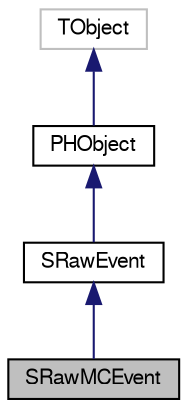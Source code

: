 digraph "SRawMCEvent"
{
  bgcolor="transparent";
  edge [fontname="FreeSans",fontsize="10",labelfontname="FreeSans",labelfontsize="10"];
  node [fontname="FreeSans",fontsize="10",shape=record];
  Node1 [label="SRawMCEvent",height=0.2,width=0.4,color="black", fillcolor="grey75", style="filled" fontcolor="black"];
  Node2 -> Node1 [dir="back",color="midnightblue",fontsize="10",style="solid",fontname="FreeSans"];
  Node2 [label="SRawEvent",height=0.2,width=0.4,color="black",URL="$d5/d83/classSRawEvent.html"];
  Node3 -> Node2 [dir="back",color="midnightblue",fontsize="10",style="solid",fontname="FreeSans"];
  Node3 [label="PHObject",height=0.2,width=0.4,color="black",URL="$d9/d24/classPHObject.html"];
  Node4 -> Node3 [dir="back",color="midnightblue",fontsize="10",style="solid",fontname="FreeSans"];
  Node4 [label="TObject",height=0.2,width=0.4,color="grey75"];
}

